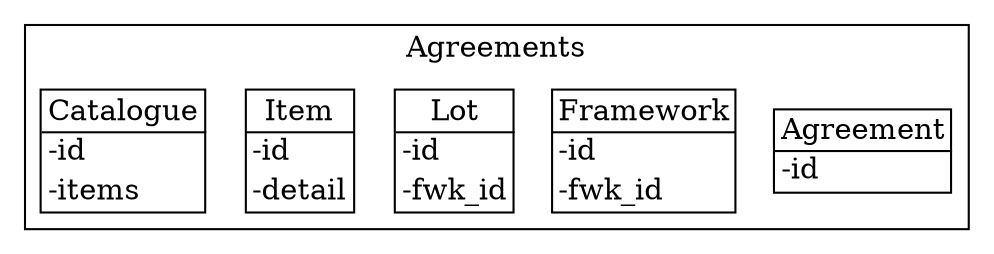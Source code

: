 strict digraph {
subgraph cluster_Agreements {
node [shape=plaintext margin=0];
label=Agreements;
"Agreement" [label=<<table BORDER="1" CELLBORDER="0" CELLSPACING="0"><TH><TD>Agreement</TD></TH><HR/><TR><TD ALIGN="LEFT">-id</TD></TR></table>>];
"Framework" [label=<<table BORDER="1" CELLBORDER="0" CELLSPACING="0"><TH><TD>Framework</TD></TH><HR/><TR><TD ALIGN="LEFT">-id</TD></TR><TR><TD ALIGN="LEFT">-fwk_id</TD></TR></table>>];
"Lot" [label=<<table BORDER="1" CELLBORDER="0" CELLSPACING="0"><TH><TD>Lot</TD></TH><HR/><TR><TD ALIGN="LEFT">-id</TD></TR><TR><TD ALIGN="LEFT">-fwk_id</TD></TR></table>>];
"Item" [label=<<table BORDER="1" CELLBORDER="0" CELLSPACING="0"><TH><TD>Item</TD></TH><HR/><TR><TD ALIGN="LEFT">-id</TD></TR><TR><TD ALIGN="LEFT">-detail</TD></TR></table>>];
"Catalogue" [label=<<table BORDER="1" CELLBORDER="0" CELLSPACING="0"><TH><TD>Catalogue</TD></TH><HR/><TR><TD ALIGN="LEFT">-id</TD></TR><TR><TD ALIGN="LEFT">-items</TD></TR></table>>];
}
}
